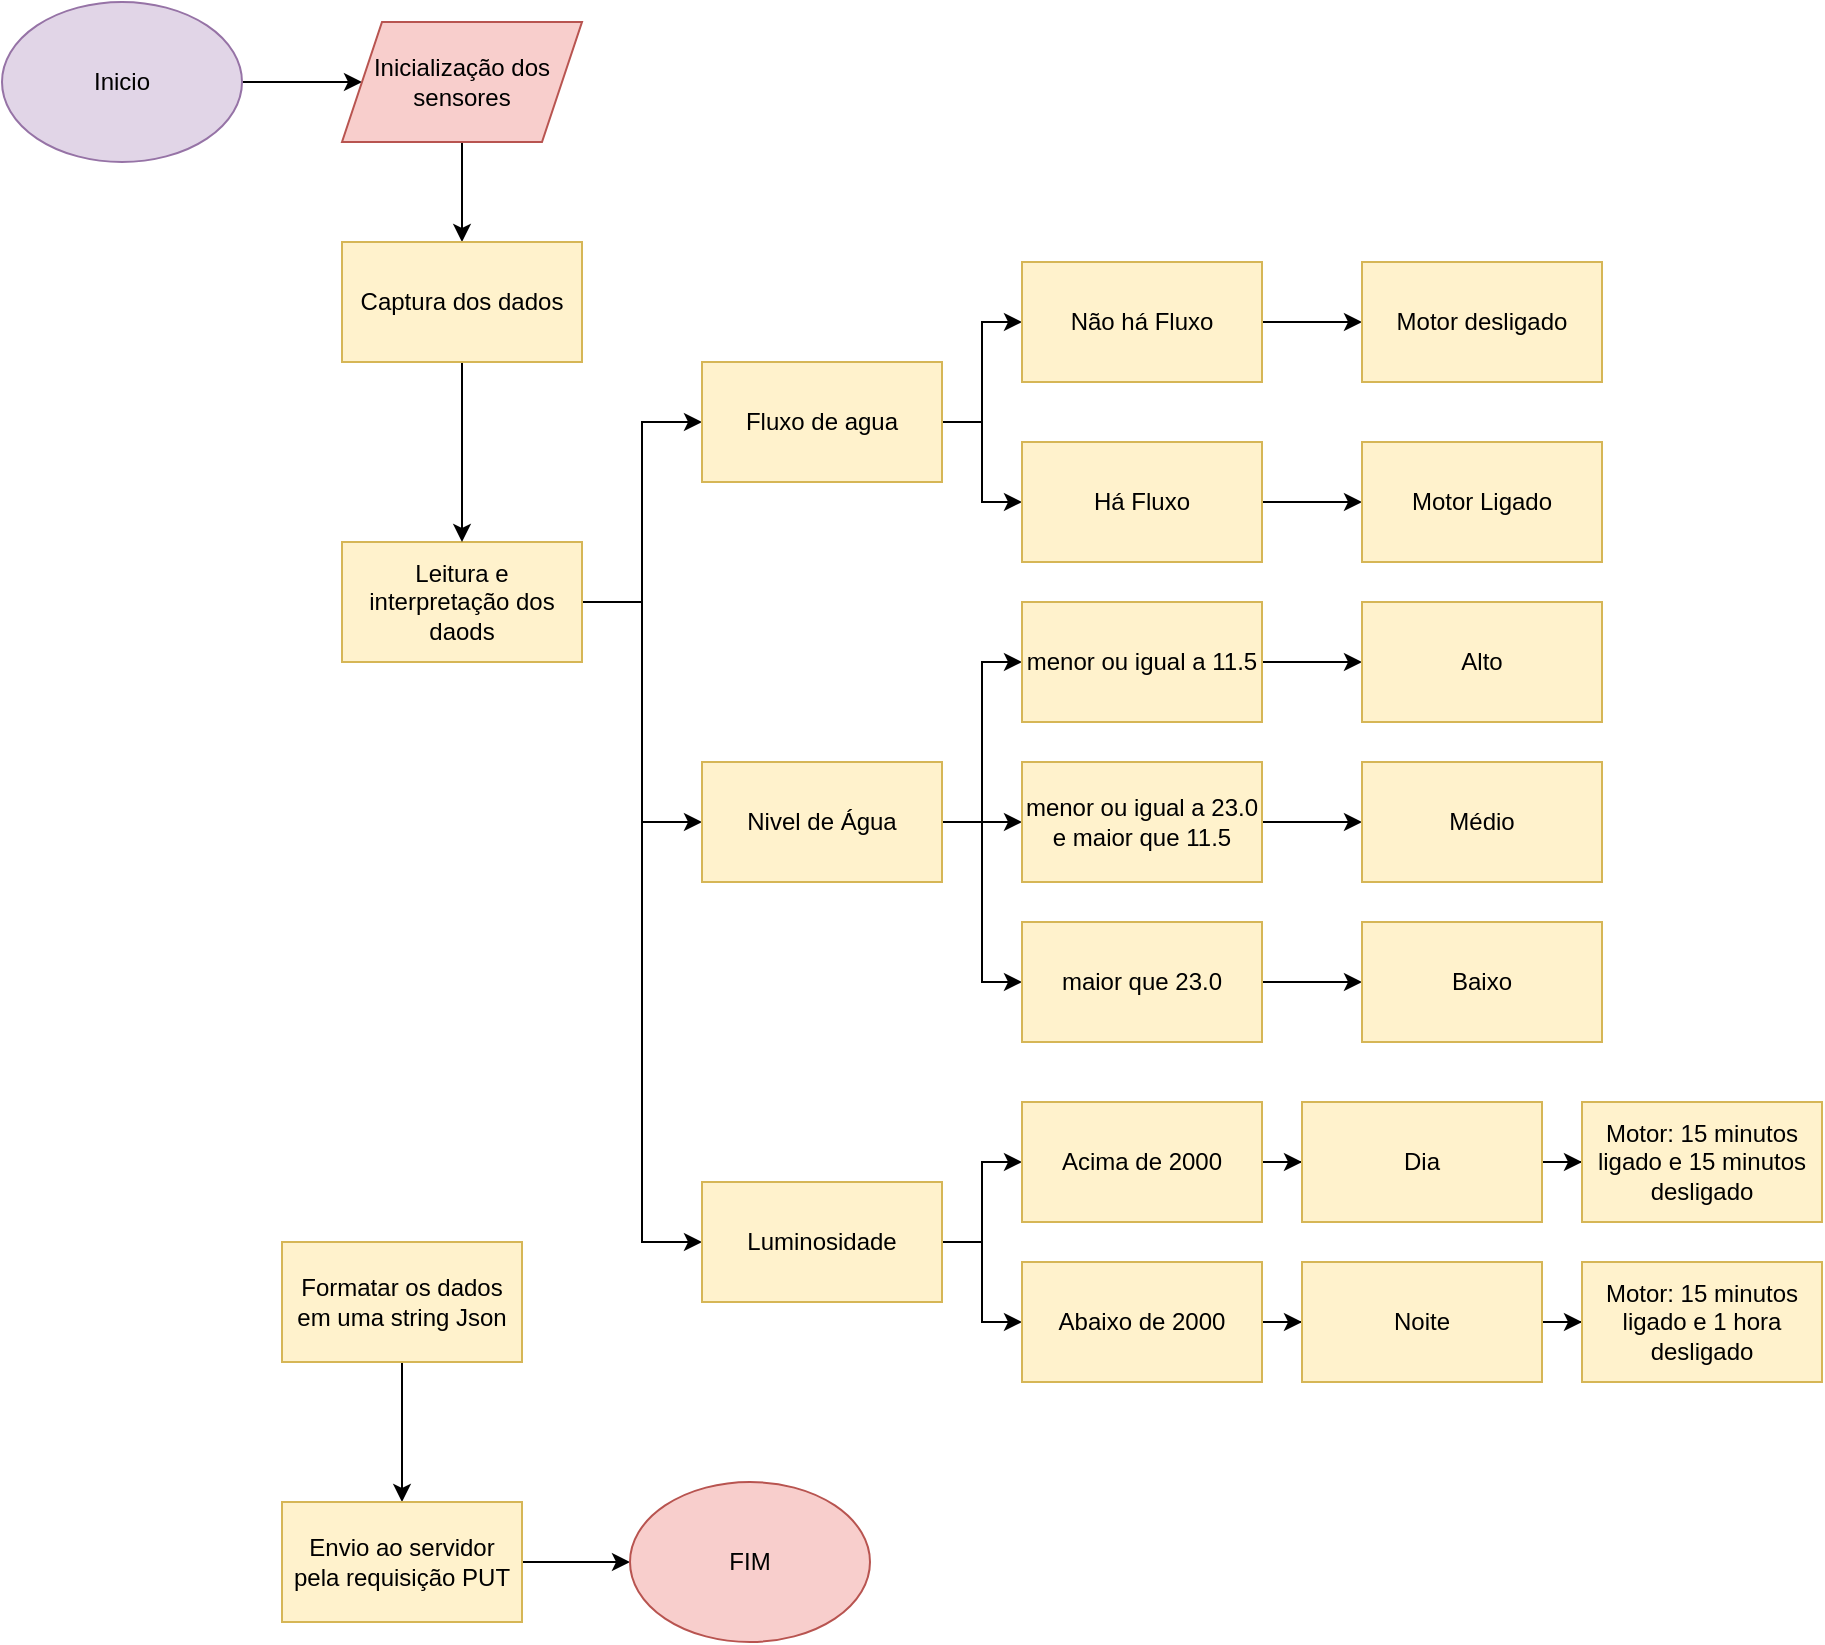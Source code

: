 <mxfile version="26.0.9">
  <diagram name="Página-1" id="8yb5u2K1VQT_0KLoHg4P">
    <mxGraphModel dx="1291" dy="803" grid="1" gridSize="10" guides="1" tooltips="1" connect="1" arrows="1" fold="1" page="1" pageScale="1" pageWidth="827" pageHeight="1169" math="0" shadow="0">
      <root>
        <mxCell id="0" />
        <mxCell id="1" parent="0" />
        <mxCell id="7JQGpFOacCHXD1f-ilUt-2" style="edgeStyle=orthogonalEdgeStyle;rounded=0;orthogonalLoop=1;jettySize=auto;html=1;" edge="1" parent="1" source="Eqsd-JyI1UGYy--9M8-T-1" target="7JQGpFOacCHXD1f-ilUt-1">
          <mxGeometry relative="1" as="geometry" />
        </mxCell>
        <mxCell id="Eqsd-JyI1UGYy--9M8-T-1" value="Inicio" style="ellipse;whiteSpace=wrap;html=1;fillColor=#e1d5e7;strokeColor=#9673a6;" parent="1" vertex="1">
          <mxGeometry x="100" y="20" width="120" height="80" as="geometry" />
        </mxCell>
        <mxCell id="7JQGpFOacCHXD1f-ilUt-11" style="edgeStyle=orthogonalEdgeStyle;rounded=0;orthogonalLoop=1;jettySize=auto;html=1;entryX=0;entryY=0.5;entryDx=0;entryDy=0;" edge="1" parent="1" source="Eqsd-JyI1UGYy--9M8-T-2" target="7JQGpFOacCHXD1f-ilUt-10">
          <mxGeometry relative="1" as="geometry" />
        </mxCell>
        <mxCell id="7JQGpFOacCHXD1f-ilUt-14" style="edgeStyle=orthogonalEdgeStyle;rounded=0;orthogonalLoop=1;jettySize=auto;html=1;entryX=0;entryY=0.5;entryDx=0;entryDy=0;" edge="1" parent="1" source="Eqsd-JyI1UGYy--9M8-T-2" target="7JQGpFOacCHXD1f-ilUt-12">
          <mxGeometry relative="1" as="geometry" />
        </mxCell>
        <mxCell id="7JQGpFOacCHXD1f-ilUt-15" style="edgeStyle=orthogonalEdgeStyle;rounded=0;orthogonalLoop=1;jettySize=auto;html=1;entryX=0;entryY=0.5;entryDx=0;entryDy=0;" edge="1" parent="1" source="Eqsd-JyI1UGYy--9M8-T-2" target="7JQGpFOacCHXD1f-ilUt-13">
          <mxGeometry relative="1" as="geometry" />
        </mxCell>
        <mxCell id="Eqsd-JyI1UGYy--9M8-T-2" value="Leitura e interpretação dos daods" style="rounded=0;whiteSpace=wrap;html=1;fillColor=#fff2cc;strokeColor=#d6b656;" parent="1" vertex="1">
          <mxGeometry x="270" y="290" width="120" height="60" as="geometry" />
        </mxCell>
        <mxCell id="7JQGpFOacCHXD1f-ilUt-29" style="edgeStyle=orthogonalEdgeStyle;rounded=0;orthogonalLoop=1;jettySize=auto;html=1;entryX=0.5;entryY=0;entryDx=0;entryDy=0;" edge="1" parent="1" source="7JQGpFOacCHXD1f-ilUt-1" target="7JQGpFOacCHXD1f-ilUt-28">
          <mxGeometry relative="1" as="geometry" />
        </mxCell>
        <mxCell id="7JQGpFOacCHXD1f-ilUt-1" value="Inicialização dos sensores" style="shape=parallelogram;perimeter=parallelogramPerimeter;whiteSpace=wrap;html=1;fixedSize=1;fillColor=#f8cecc;strokeColor=#b85450;" vertex="1" parent="1">
          <mxGeometry x="270" y="30" width="120" height="60" as="geometry" />
        </mxCell>
        <mxCell id="7JQGpFOacCHXD1f-ilUt-9" style="edgeStyle=orthogonalEdgeStyle;rounded=0;orthogonalLoop=1;jettySize=auto;html=1;" edge="1" parent="1" source="7JQGpFOacCHXD1f-ilUt-4" target="7JQGpFOacCHXD1f-ilUt-6">
          <mxGeometry relative="1" as="geometry" />
        </mxCell>
        <mxCell id="7JQGpFOacCHXD1f-ilUt-4" value="Formatar os dados em uma string Json" style="rounded=0;whiteSpace=wrap;html=1;fillColor=#fff2cc;strokeColor=#d6b656;" vertex="1" parent="1">
          <mxGeometry x="240" y="640" width="120" height="60" as="geometry" />
        </mxCell>
        <mxCell id="7JQGpFOacCHXD1f-ilUt-27" style="edgeStyle=orthogonalEdgeStyle;rounded=0;orthogonalLoop=1;jettySize=auto;html=1;entryX=0;entryY=0.5;entryDx=0;entryDy=0;" edge="1" parent="1" source="7JQGpFOacCHXD1f-ilUt-6" target="7JQGpFOacCHXD1f-ilUt-26">
          <mxGeometry relative="1" as="geometry" />
        </mxCell>
        <mxCell id="7JQGpFOacCHXD1f-ilUt-6" value="Envio ao servidor pela requisição PUT" style="rounded=0;whiteSpace=wrap;html=1;fillColor=#fff2cc;strokeColor=#d6b656;" vertex="1" parent="1">
          <mxGeometry x="240" y="770" width="120" height="60" as="geometry" />
        </mxCell>
        <mxCell id="7JQGpFOacCHXD1f-ilUt-34" style="edgeStyle=orthogonalEdgeStyle;rounded=0;orthogonalLoop=1;jettySize=auto;html=1;entryX=0;entryY=0.5;entryDx=0;entryDy=0;" edge="1" parent="1" source="7JQGpFOacCHXD1f-ilUt-10" target="7JQGpFOacCHXD1f-ilUt-32">
          <mxGeometry relative="1" as="geometry" />
        </mxCell>
        <mxCell id="7JQGpFOacCHXD1f-ilUt-35" style="edgeStyle=orthogonalEdgeStyle;rounded=0;orthogonalLoop=1;jettySize=auto;html=1;entryX=0;entryY=0.5;entryDx=0;entryDy=0;" edge="1" parent="1" source="7JQGpFOacCHXD1f-ilUt-10" target="7JQGpFOacCHXD1f-ilUt-33">
          <mxGeometry relative="1" as="geometry" />
        </mxCell>
        <mxCell id="7JQGpFOacCHXD1f-ilUt-36" style="edgeStyle=orthogonalEdgeStyle;rounded=0;orthogonalLoop=1;jettySize=auto;html=1;entryX=0;entryY=0.5;entryDx=0;entryDy=0;" edge="1" parent="1" source="7JQGpFOacCHXD1f-ilUt-10" target="7JQGpFOacCHXD1f-ilUt-31">
          <mxGeometry relative="1" as="geometry" />
        </mxCell>
        <mxCell id="7JQGpFOacCHXD1f-ilUt-10" value="Nivel de Água" style="rounded=0;whiteSpace=wrap;html=1;fillColor=#fff2cc;strokeColor=#d6b656;" vertex="1" parent="1">
          <mxGeometry x="450" y="400" width="120" height="60" as="geometry" />
        </mxCell>
        <mxCell id="7JQGpFOacCHXD1f-ilUt-20" style="edgeStyle=orthogonalEdgeStyle;rounded=0;orthogonalLoop=1;jettySize=auto;html=1;entryX=0;entryY=0.5;entryDx=0;entryDy=0;" edge="1" parent="1" source="7JQGpFOacCHXD1f-ilUt-12" target="7JQGpFOacCHXD1f-ilUt-19">
          <mxGeometry relative="1" as="geometry" />
        </mxCell>
        <mxCell id="7JQGpFOacCHXD1f-ilUt-21" style="edgeStyle=orthogonalEdgeStyle;rounded=0;orthogonalLoop=1;jettySize=auto;html=1;entryX=0;entryY=0.5;entryDx=0;entryDy=0;" edge="1" parent="1" source="7JQGpFOacCHXD1f-ilUt-12" target="7JQGpFOacCHXD1f-ilUt-18">
          <mxGeometry relative="1" as="geometry" />
        </mxCell>
        <mxCell id="7JQGpFOacCHXD1f-ilUt-12" value="Fluxo de agua" style="rounded=0;whiteSpace=wrap;html=1;fillColor=#fff2cc;strokeColor=#d6b656;" vertex="1" parent="1">
          <mxGeometry x="450" y="200" width="120" height="60" as="geometry" />
        </mxCell>
        <mxCell id="7JQGpFOacCHXD1f-ilUt-45" style="edgeStyle=orthogonalEdgeStyle;rounded=0;orthogonalLoop=1;jettySize=auto;html=1;entryX=0;entryY=0.5;entryDx=0;entryDy=0;" edge="1" parent="1" source="7JQGpFOacCHXD1f-ilUt-13" target="7JQGpFOacCHXD1f-ilUt-43">
          <mxGeometry relative="1" as="geometry" />
        </mxCell>
        <mxCell id="7JQGpFOacCHXD1f-ilUt-46" style="edgeStyle=orthogonalEdgeStyle;rounded=0;orthogonalLoop=1;jettySize=auto;html=1;entryX=0;entryY=0.5;entryDx=0;entryDy=0;" edge="1" parent="1" source="7JQGpFOacCHXD1f-ilUt-13" target="7JQGpFOacCHXD1f-ilUt-44">
          <mxGeometry relative="1" as="geometry" />
        </mxCell>
        <mxCell id="7JQGpFOacCHXD1f-ilUt-13" value="Luminosidade" style="rounded=0;whiteSpace=wrap;html=1;fillColor=#fff2cc;strokeColor=#d6b656;" vertex="1" parent="1">
          <mxGeometry x="450" y="610" width="120" height="60" as="geometry" />
        </mxCell>
        <mxCell id="7JQGpFOacCHXD1f-ilUt-23" style="edgeStyle=orthogonalEdgeStyle;rounded=0;orthogonalLoop=1;jettySize=auto;html=1;" edge="1" parent="1" source="7JQGpFOacCHXD1f-ilUt-18" target="7JQGpFOacCHXD1f-ilUt-22">
          <mxGeometry relative="1" as="geometry" />
        </mxCell>
        <mxCell id="7JQGpFOacCHXD1f-ilUt-18" value="Não há Fluxo" style="rounded=0;whiteSpace=wrap;html=1;fillColor=#fff2cc;strokeColor=#d6b656;" vertex="1" parent="1">
          <mxGeometry x="610" y="150" width="120" height="60" as="geometry" />
        </mxCell>
        <mxCell id="7JQGpFOacCHXD1f-ilUt-25" style="edgeStyle=orthogonalEdgeStyle;rounded=0;orthogonalLoop=1;jettySize=auto;html=1;entryX=0;entryY=0.5;entryDx=0;entryDy=0;" edge="1" parent="1" source="7JQGpFOacCHXD1f-ilUt-19" target="7JQGpFOacCHXD1f-ilUt-24">
          <mxGeometry relative="1" as="geometry" />
        </mxCell>
        <mxCell id="7JQGpFOacCHXD1f-ilUt-19" value="Há Fluxo" style="rounded=0;whiteSpace=wrap;html=1;fillColor=#fff2cc;strokeColor=#d6b656;" vertex="1" parent="1">
          <mxGeometry x="610" y="240" width="120" height="60" as="geometry" />
        </mxCell>
        <mxCell id="7JQGpFOacCHXD1f-ilUt-22" value="Motor desligado" style="rounded=0;whiteSpace=wrap;html=1;fillColor=#fff2cc;strokeColor=#d6b656;" vertex="1" parent="1">
          <mxGeometry x="780" y="150" width="120" height="60" as="geometry" />
        </mxCell>
        <mxCell id="7JQGpFOacCHXD1f-ilUt-24" value="Motor Ligado" style="rounded=0;whiteSpace=wrap;html=1;fillColor=#fff2cc;strokeColor=#d6b656;" vertex="1" parent="1">
          <mxGeometry x="780" y="240" width="120" height="60" as="geometry" />
        </mxCell>
        <mxCell id="7JQGpFOacCHXD1f-ilUt-26" value="FIM" style="ellipse;whiteSpace=wrap;html=1;fillColor=#f8cecc;strokeColor=#b85450;" vertex="1" parent="1">
          <mxGeometry x="414" y="760" width="120" height="80" as="geometry" />
        </mxCell>
        <mxCell id="7JQGpFOacCHXD1f-ilUt-30" style="edgeStyle=orthogonalEdgeStyle;rounded=0;orthogonalLoop=1;jettySize=auto;html=1;entryX=0.5;entryY=0;entryDx=0;entryDy=0;" edge="1" parent="1" source="7JQGpFOacCHXD1f-ilUt-28" target="Eqsd-JyI1UGYy--9M8-T-2">
          <mxGeometry relative="1" as="geometry" />
        </mxCell>
        <mxCell id="7JQGpFOacCHXD1f-ilUt-28" value="Captura dos dados" style="rounded=0;whiteSpace=wrap;html=1;fillColor=#fff2cc;strokeColor=#d6b656;" vertex="1" parent="1">
          <mxGeometry x="270" y="140" width="120" height="60" as="geometry" />
        </mxCell>
        <mxCell id="7JQGpFOacCHXD1f-ilUt-42" style="edgeStyle=orthogonalEdgeStyle;rounded=0;orthogonalLoop=1;jettySize=auto;html=1;entryX=0;entryY=0.5;entryDx=0;entryDy=0;" edge="1" parent="1" source="7JQGpFOacCHXD1f-ilUt-31" target="7JQGpFOacCHXD1f-ilUt-37">
          <mxGeometry relative="1" as="geometry" />
        </mxCell>
        <mxCell id="7JQGpFOacCHXD1f-ilUt-31" value="menor ou igual a 11.5" style="rounded=0;whiteSpace=wrap;html=1;fillColor=#fff2cc;strokeColor=#d6b656;" vertex="1" parent="1">
          <mxGeometry x="610" y="320" width="120" height="60" as="geometry" />
        </mxCell>
        <mxCell id="7JQGpFOacCHXD1f-ilUt-41" style="edgeStyle=orthogonalEdgeStyle;rounded=0;orthogonalLoop=1;jettySize=auto;html=1;entryX=0;entryY=0.5;entryDx=0;entryDy=0;" edge="1" parent="1" source="7JQGpFOacCHXD1f-ilUt-32" target="7JQGpFOacCHXD1f-ilUt-38">
          <mxGeometry relative="1" as="geometry" />
        </mxCell>
        <mxCell id="7JQGpFOacCHXD1f-ilUt-32" value="menor ou igual a 23.0 e maior que 11.5" style="rounded=0;whiteSpace=wrap;html=1;fillColor=#fff2cc;strokeColor=#d6b656;" vertex="1" parent="1">
          <mxGeometry x="610" y="400" width="120" height="60" as="geometry" />
        </mxCell>
        <mxCell id="7JQGpFOacCHXD1f-ilUt-40" style="edgeStyle=orthogonalEdgeStyle;rounded=0;orthogonalLoop=1;jettySize=auto;html=1;entryX=0;entryY=0.5;entryDx=0;entryDy=0;" edge="1" parent="1" source="7JQGpFOacCHXD1f-ilUt-33" target="7JQGpFOacCHXD1f-ilUt-39">
          <mxGeometry relative="1" as="geometry" />
        </mxCell>
        <mxCell id="7JQGpFOacCHXD1f-ilUt-33" value="maior que 23.0" style="rounded=0;whiteSpace=wrap;html=1;fillColor=#fff2cc;strokeColor=#d6b656;" vertex="1" parent="1">
          <mxGeometry x="610" y="480" width="120" height="60" as="geometry" />
        </mxCell>
        <mxCell id="7JQGpFOacCHXD1f-ilUt-37" value="Alto" style="rounded=0;whiteSpace=wrap;html=1;fillColor=#fff2cc;strokeColor=#d6b656;" vertex="1" parent="1">
          <mxGeometry x="780" y="320" width="120" height="60" as="geometry" />
        </mxCell>
        <mxCell id="7JQGpFOacCHXD1f-ilUt-38" value="Médio" style="rounded=0;whiteSpace=wrap;html=1;fillColor=#fff2cc;strokeColor=#d6b656;" vertex="1" parent="1">
          <mxGeometry x="780" y="400" width="120" height="60" as="geometry" />
        </mxCell>
        <mxCell id="7JQGpFOacCHXD1f-ilUt-39" value="Baixo" style="rounded=0;whiteSpace=wrap;html=1;fillColor=#fff2cc;strokeColor=#d6b656;" vertex="1" parent="1">
          <mxGeometry x="780" y="480" width="120" height="60" as="geometry" />
        </mxCell>
        <mxCell id="7JQGpFOacCHXD1f-ilUt-49" style="edgeStyle=orthogonalEdgeStyle;rounded=0;orthogonalLoop=1;jettySize=auto;html=1;entryX=0;entryY=0.5;entryDx=0;entryDy=0;" edge="1" parent="1" source="7JQGpFOacCHXD1f-ilUt-43" target="7JQGpFOacCHXD1f-ilUt-48">
          <mxGeometry relative="1" as="geometry" />
        </mxCell>
        <mxCell id="7JQGpFOacCHXD1f-ilUt-43" value="Acima de 2000" style="rounded=0;whiteSpace=wrap;html=1;fillColor=#fff2cc;strokeColor=#d6b656;" vertex="1" parent="1">
          <mxGeometry x="610" y="570" width="120" height="60" as="geometry" />
        </mxCell>
        <mxCell id="7JQGpFOacCHXD1f-ilUt-50" style="edgeStyle=orthogonalEdgeStyle;rounded=0;orthogonalLoop=1;jettySize=auto;html=1;entryX=0;entryY=0.5;entryDx=0;entryDy=0;" edge="1" parent="1" source="7JQGpFOacCHXD1f-ilUt-44" target="7JQGpFOacCHXD1f-ilUt-47">
          <mxGeometry relative="1" as="geometry" />
        </mxCell>
        <mxCell id="7JQGpFOacCHXD1f-ilUt-44" value="Abaixo de 2000" style="rounded=0;whiteSpace=wrap;html=1;fillColor=#fff2cc;strokeColor=#d6b656;" vertex="1" parent="1">
          <mxGeometry x="610" y="650" width="120" height="60" as="geometry" />
        </mxCell>
        <mxCell id="7JQGpFOacCHXD1f-ilUt-54" style="edgeStyle=orthogonalEdgeStyle;rounded=0;orthogonalLoop=1;jettySize=auto;html=1;entryX=0;entryY=0.5;entryDx=0;entryDy=0;" edge="1" parent="1" source="7JQGpFOacCHXD1f-ilUt-47" target="7JQGpFOacCHXD1f-ilUt-52">
          <mxGeometry relative="1" as="geometry" />
        </mxCell>
        <mxCell id="7JQGpFOacCHXD1f-ilUt-47" value="Noite" style="rounded=0;whiteSpace=wrap;html=1;fillColor=#fff2cc;strokeColor=#d6b656;" vertex="1" parent="1">
          <mxGeometry x="750" y="650" width="120" height="60" as="geometry" />
        </mxCell>
        <mxCell id="7JQGpFOacCHXD1f-ilUt-53" style="edgeStyle=orthogonalEdgeStyle;rounded=0;orthogonalLoop=1;jettySize=auto;html=1;entryX=0;entryY=0.5;entryDx=0;entryDy=0;" edge="1" parent="1" source="7JQGpFOacCHXD1f-ilUt-48" target="7JQGpFOacCHXD1f-ilUt-51">
          <mxGeometry relative="1" as="geometry" />
        </mxCell>
        <mxCell id="7JQGpFOacCHXD1f-ilUt-48" value="Dia" style="rounded=0;whiteSpace=wrap;html=1;fillColor=#fff2cc;strokeColor=#d6b656;" vertex="1" parent="1">
          <mxGeometry x="750" y="570" width="120" height="60" as="geometry" />
        </mxCell>
        <mxCell id="7JQGpFOacCHXD1f-ilUt-51" value="Motor: 15 minutos ligado e 15 minutos desligado" style="rounded=0;whiteSpace=wrap;html=1;fillColor=#fff2cc;strokeColor=#d6b656;" vertex="1" parent="1">
          <mxGeometry x="890" y="570" width="120" height="60" as="geometry" />
        </mxCell>
        <mxCell id="7JQGpFOacCHXD1f-ilUt-52" value="Motor: 15 minutos ligado e 1 hora desligado" style="rounded=0;whiteSpace=wrap;html=1;fillColor=#fff2cc;strokeColor=#d6b656;" vertex="1" parent="1">
          <mxGeometry x="890" y="650" width="120" height="60" as="geometry" />
        </mxCell>
      </root>
    </mxGraphModel>
  </diagram>
</mxfile>
